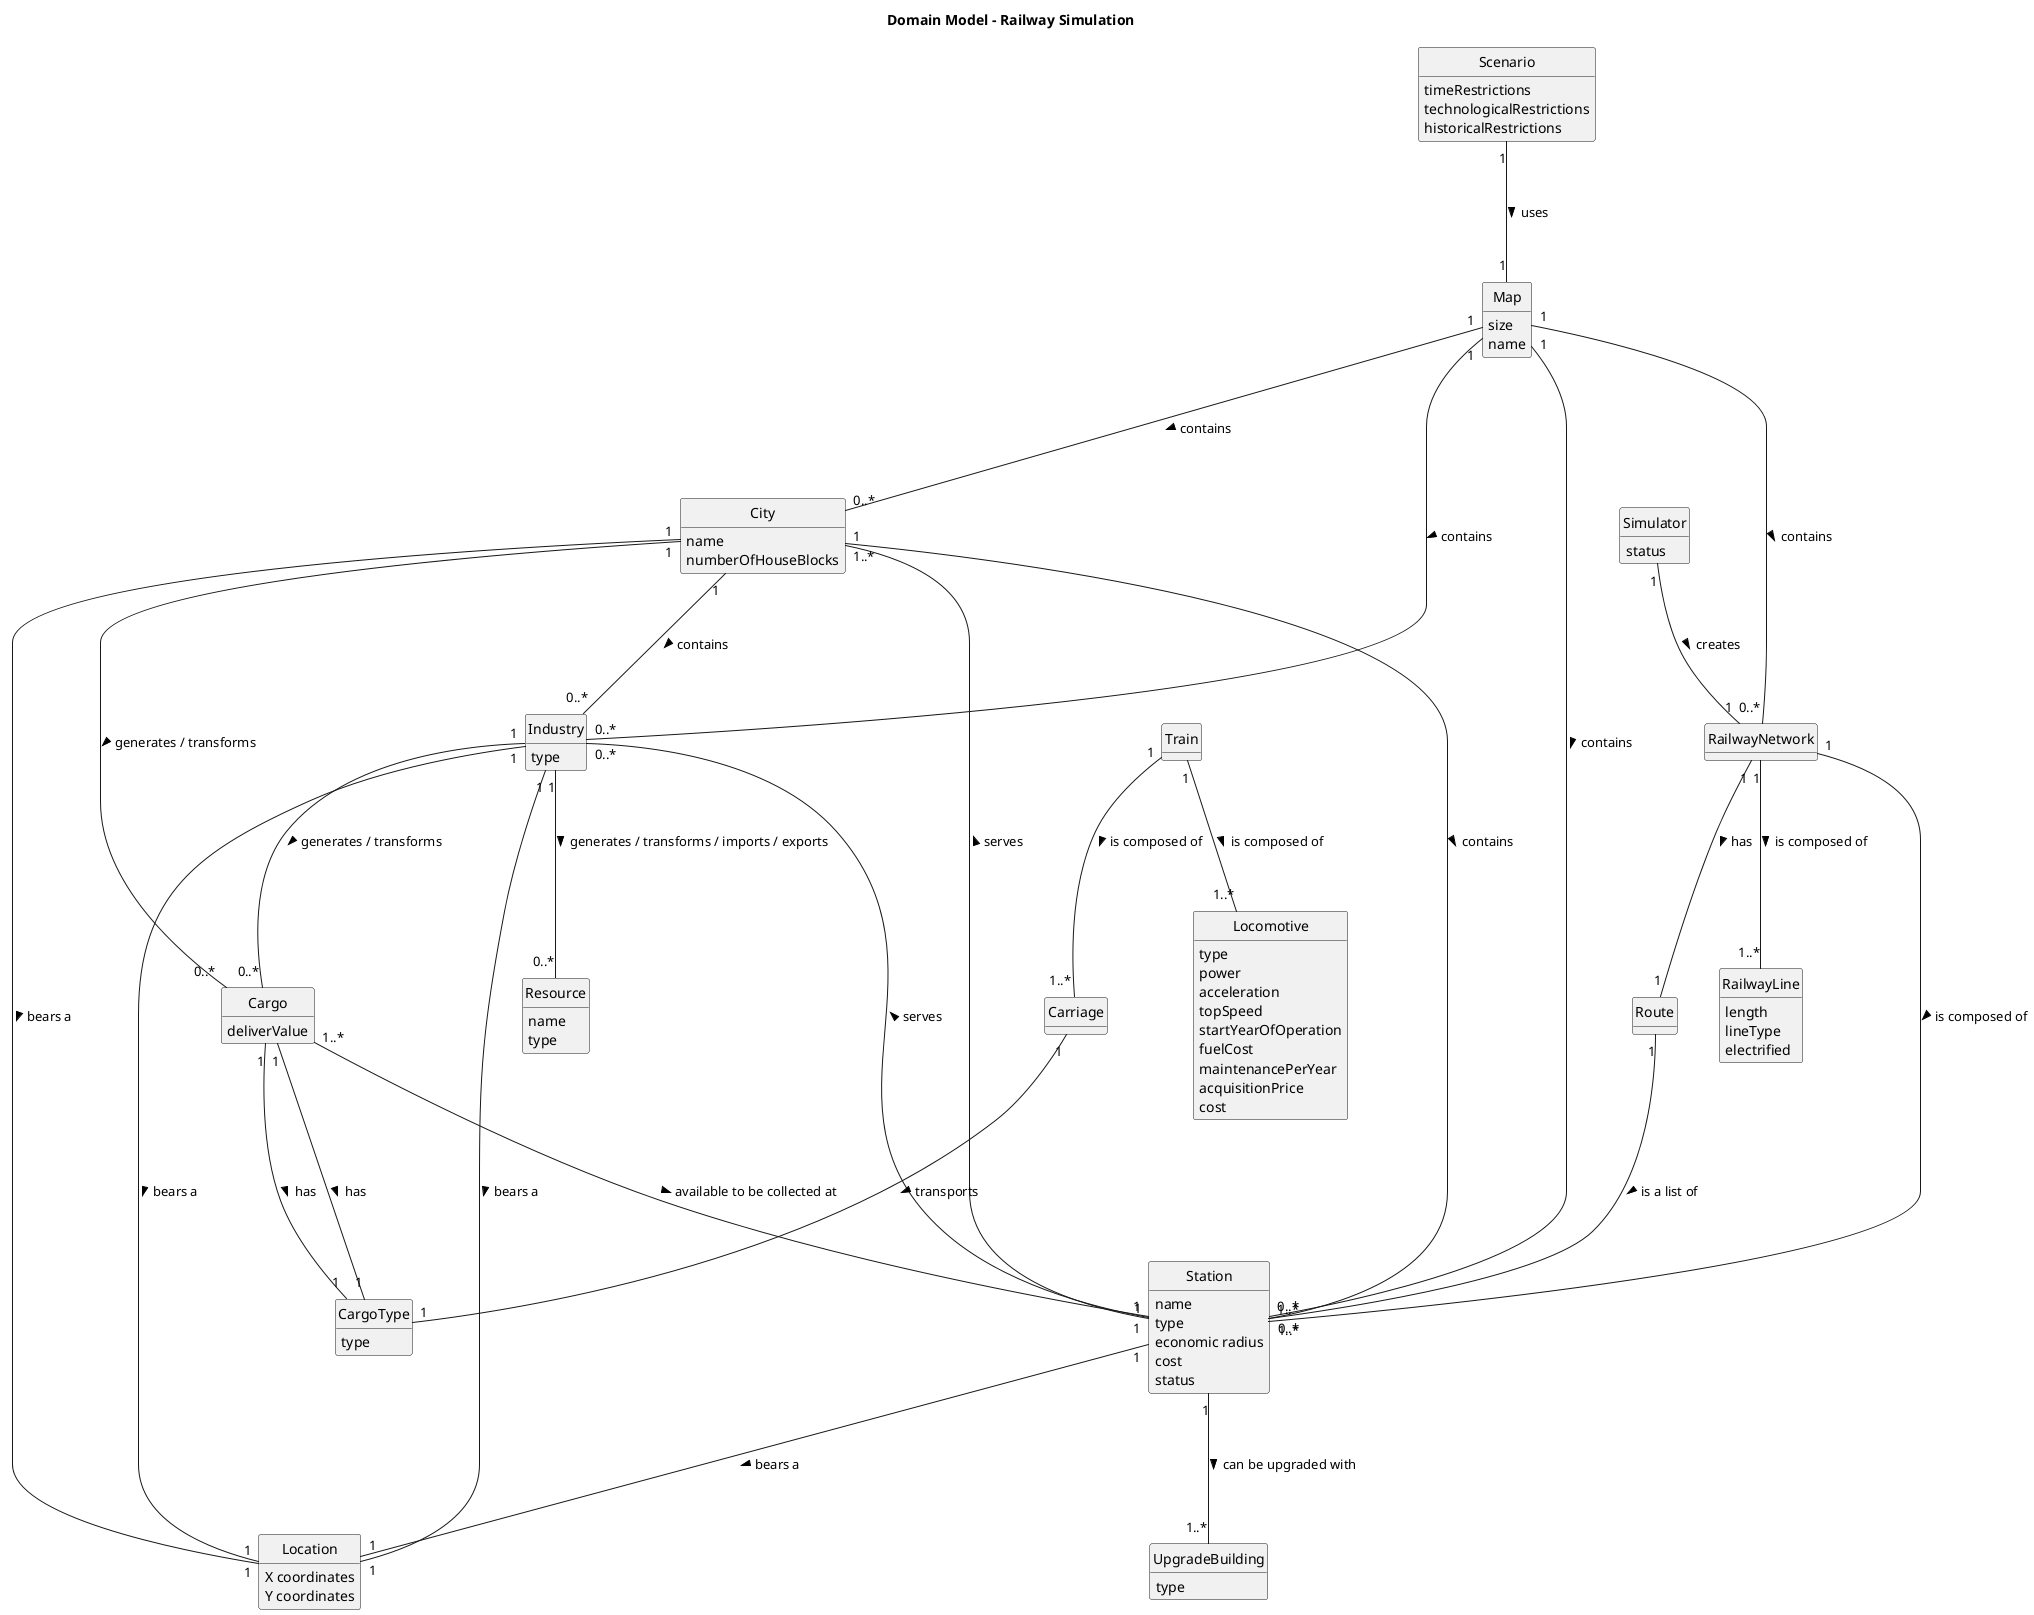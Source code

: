 @startuml

skinparam monochrome true
skinparam packageStyle rectangle
skinparam shadowing false
skinparam classAttributeIconSize 0
hide circle
hide methods

title Domain Model - Railway Simulation

class Map {
size
name
}

class City {
   name
   numberOfHouseBlocks
}

class Location{
X coordinates
Y coordinates
}

class Industry{
type
}

class Resource{
name
type
}

class Scenario{
    timeRestrictions
    technologicalRestrictions
    historicalRestrictions
}

class Simulator{
status
}

class RailwayNetwork{
}

class Station{
name
type
economic radius
cost
status
}

class Train{
}

class Route{
}

class Cargo{
deliverValue
}

class CargoType{
type
}

class RailwayLine{
length
lineType
electrified
}

class Locomotive{
type
power
acceleration
topSpeed
startYearOfOperation
fuelCost
maintenancePerYear
acquisitionPrice
cost
}

class Carriage{
}

class UpgradeBuilding{
type
}


Map "1" --- "0..*" City : contains >
Map "1" --- "0..*" RailwayNetwork : contains >
Scenario "1" --- "1" Map : uses >
Map "1" --- "0..*" Station : contains >
Map "1" --- "0..*" Industry : contains >
City "1" --- "1" Location : bears a >
Industry "1" --- "1" Location : bears a >
Station "1" --- "1" Location : bears a >
City "1" --- "0..*" Station : contains >
Industry "1" --- "1" Location : bears a >
City "1" --- "0..*" Industry : contains >
Industry "1" --- "0..*" Resource : generates / transforms / imports / exports >
Simulator "1" --- "1" RailwayNetwork : creates >
RailwayNetwork "1" --- "1..*" Station : is composed of >
Station "1" --- "1..*" City : serves >
Station "1" --- "0..*" Industry : serves >
RailwayNetwork "1" --- "1..*" RailwayLine : is composed of >
RailwayNetwork "1" --- "1" Route : has >
Cargo "1..*" --- "1" Station : available to be collected at >
Cargo "1" --- "1" CargoType : has >
City "1" --- "0..*" Cargo : generates / transforms >
Industry "1" --- "0..*" Cargo : generates / transforms >
Station "1" --- "1..*" UpgradeBuilding : can be upgraded with >
Train "1" --- "1..*" Locomotive : is composed of >
Train "1" --- "1..*" Carriage : is composed of >
Carriage "1" --- "1" CargoType : transports >
Cargo "1" --- "1" CargoType : has >
Route "1" --- "1..*" Station : is a list of >

@enduml